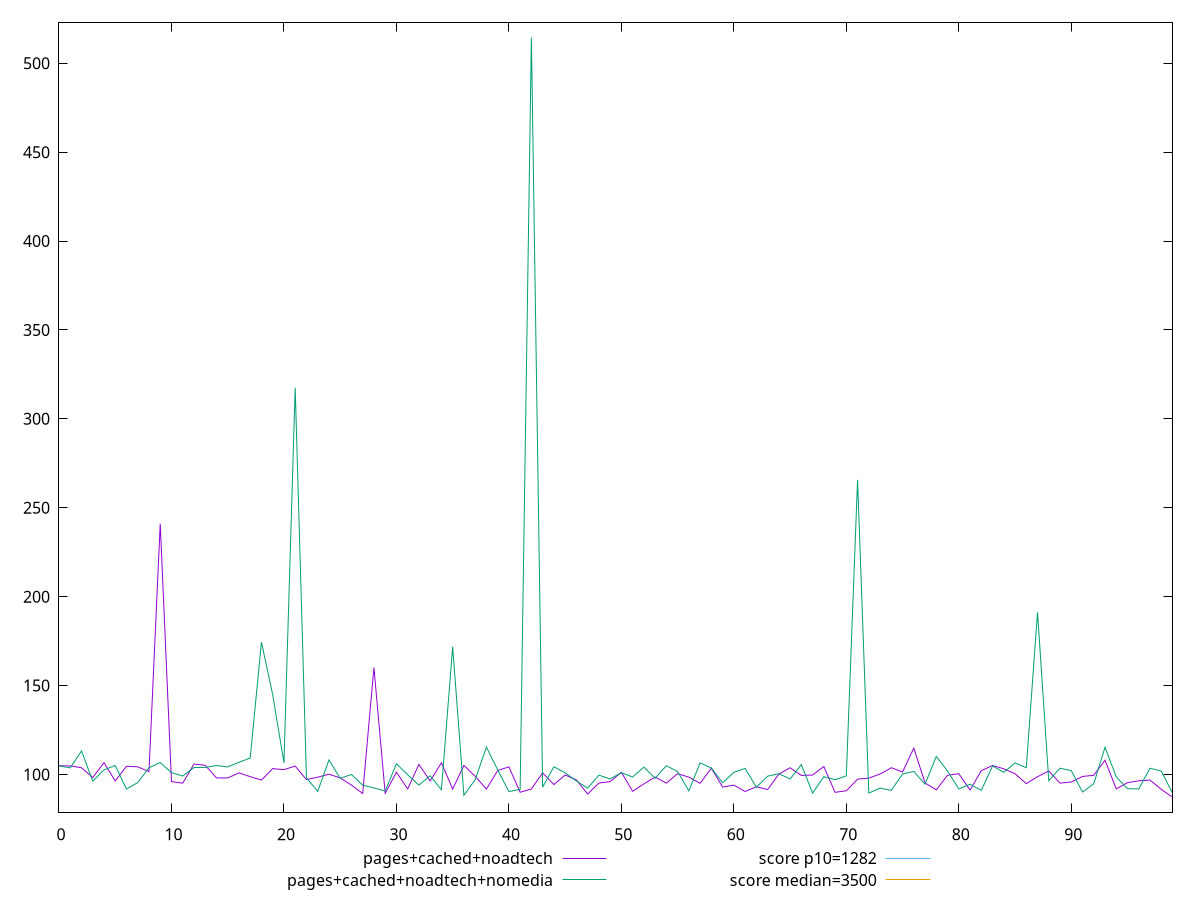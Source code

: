reset

$pagesCachedNoadtech <<EOF
0 104.87999999999998
1 104.79599999999999
2 103.74399999999999
3 98.264
4 106.628
5 96.30799999999996
6 104.58800000000001
7 104.26800000000001
8 101.556
9 241.02
10 95.96000000000001
11 95.084
12 105.804
13 105.13600000000001
14 98.06400000000001
15 97.99199999999999
16 100.86799999999998
17 98.74000000000001
18 96.832
19 103.25999999999999
20 102.67200000000001
21 104.68799999999999
22 97.09200000000001
23 98.44
24 100.11600000000001
25 98.04400000000001
26 93.976
27 89.276
28 160.072
29 89.344
30 101.244
31 91.82400000000001
32 105.608
33 96.32800000000002
34 106.532
35 91.78799999999998
36 105.06
37 98.988
38 91.748
39 102.18
40 104.256
41 89.95599999999999
42 91.78800000000001
43 100.88400000000003
44 94.26400000000001
45 99.668
46 96.936
47 88.956
48 95.13999999999999
49 95.93199999999999
50 101.23199999999997
51 90.504
52 94.66400000000002
53 98.53200000000001
54 95.07199999999999
55 100.408
56 98.46000000000001
57 94.996
58 103.47999999999998
59 92.88400000000001
60 93.99600000000001
61 90.392
62 93.08399999999999
63 91.46399999999998
64 100.19199999999998
65 103.74799999999999
66 99.42800000000001
67 99.66
68 104.416
69 89.91600000000001
70 90.808
71 97.33999999999999
72 97.912
73 100.23200000000004
74 103.744
75 101.38399999999999
76 114.804
77 95.21199999999999
78 91.312
79 99.53999999999999
80 100.38400000000001
81 91.23999999999998
82 102.09599999999998
83 105.032
84 103.15599999999998
85 100.39200000000002
86 94.81200000000003
87 98.72000000000001
88 101.932
89 95.08800000000001
90 95.71999999999998
91 98.85999999999999
92 99.49200000000002
93 107.98000000000002
94 91.86
95 95.36000000000001
96 96.4
97 96.82000000000002
98 91.59199999999998
99 87.212
EOF

$pagesCachedNoadtechNomedia <<EOF
0 104.81599999999999
1 103.68
2 113.228
3 96.20400000000002
4 102.564
5 105.024
6 91.744
7 95.43199999999999
8 103.72400000000002
9 106.69200000000001
10 100.97199999999998
11 99.09999999999997
12 103.86000000000001
13 103.93999999999998
14 104.99199999999999
15 104.208
16 106.79599999999996
17 109.256
18 174.34000000000003
19 144.77600000000004
20 106.55200000000002
21 317.47200000000004
22 98.09200000000001
23 90.428
24 108.116
25 97.81200000000004
26 99.94400000000002
27 93.932
28 92.39600000000002
29 90.66400000000002
30 105.99199999999999
31 99.792
32 93.99999999999999
33 99.22000000000001
34 91.39999999999999
35 171.78399999999996
36 88.25999999999999
37 97.02000000000001
38 115.35999999999999
39 102.584
40 90.356
41 91.58800000000001
42 514.52
43 92.83600000000001
44 104.32799999999999
45 100.89200000000001
46 96.30400000000002
47 92.25600000000001
48 99.612
49 97.504
50 100.936
51 98.54799999999997
52 104.088
53 97.83999999999999
54 104.88399999999999
55 101.636
56 90.71600000000001
57 106.46400000000001
58 103.616
59 95.27999999999999
60 101.15200000000002
61 103.41199999999999
62 92.80399999999999
63 99.004
64 100.428
65 97.39600000000002
66 105.52399999999999
67 89.48800000000001
68 98.704
69 97.03999999999999
70 99.16
71 265.668
72 89.49600000000001
73 92.3
74 91.04400000000001
75 100.28
76 101.68
77 94.47200000000001
78 110.10799999999998
79 101.86800000000002
80 91.828
81 94.48
82 91.00800000000001
83 104.744
84 101.18
85 106.44800000000001
86 103.756
87 191.156
88 96.46
89 103.46799999999999
90 102.13199999999999
91 90.096
92 94.75200000000002
93 115.29599999999999
94 98.59599999999999
95 91.98400000000001
96 91.848
97 103.47999999999999
98 101.88399999999999
99 89.51600000000002
EOF

set key outside below
set xrange [0:99]
set yrange [78.66584:523.06616]
set trange [78.66584:523.06616]
set terminal svg size 640, 520 enhanced background rgb 'white'
set output "report_00026_2021-02-22T21:38:55.199Z/bootup-time/comparison/line/2_vs_3.svg"

plot $pagesCachedNoadtech title "pages+cached+noadtech" with line, \
     $pagesCachedNoadtechNomedia title "pages+cached+noadtech+nomedia" with line, \
     1282 title "score p10=1282", \
     3500 title "score median=3500"

reset
